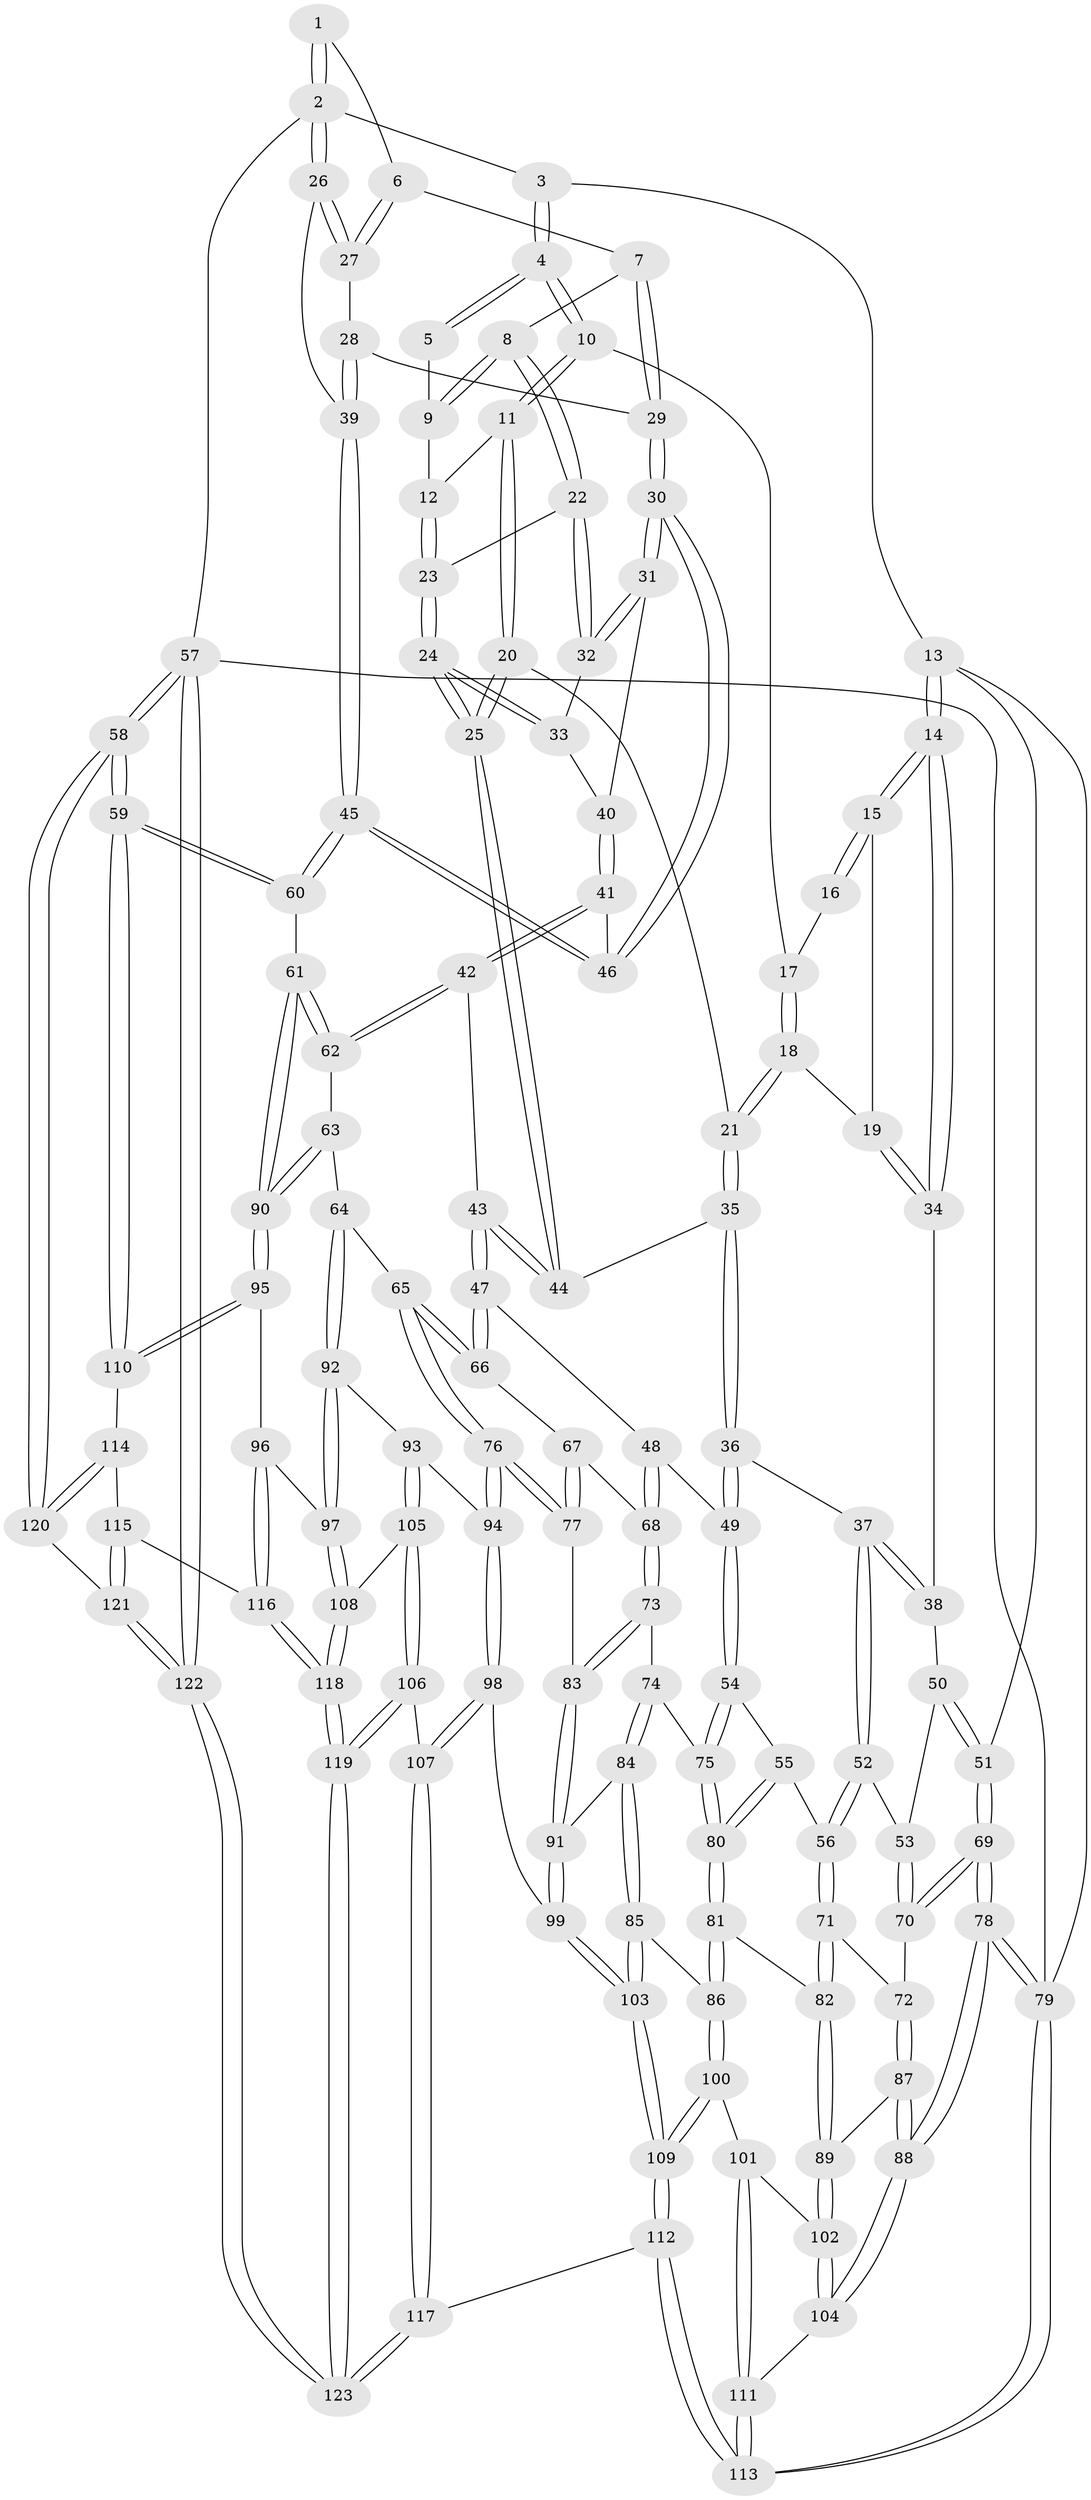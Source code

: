 // Generated by graph-tools (version 1.1) at 2025/11/02/27/25 16:11:58]
// undirected, 123 vertices, 304 edges
graph export_dot {
graph [start="1"]
  node [color=gray90,style=filled];
  1 [pos="+0.9406074796014309+0"];
  2 [pos="+1+0"];
  3 [pos="+0.10693067314753259+0"];
  4 [pos="+0.4104960365191797+0"];
  5 [pos="+0.7886495488959904+0"];
  6 [pos="+0.8806718398125915+0.09894969830484779"];
  7 [pos="+0.8705021307653894+0.10519872083349299"];
  8 [pos="+0.7705118662786161+0.09947238246930848"];
  9 [pos="+0.7575700508045609+0"];
  10 [pos="+0.41050575047239934+0"];
  11 [pos="+0.4244817319922066+0"];
  12 [pos="+0.5901899335158023+0.0746417998235252"];
  13 [pos="+0+0.20548831397556008"];
  14 [pos="+0+0.2021787331050483"];
  15 [pos="+0.06549232760342476+0.05814855538165192"];
  16 [pos="+0.08922730483341496+0.008984515836041275"];
  17 [pos="+0.18445795634676035+0.052899456284903223"];
  18 [pos="+0.18564315822032307+0.15652942317768587"];
  19 [pos="+0.1634742343444672+0.15850924417272894"];
  20 [pos="+0.39555826163240654+0.04000676527110576"];
  21 [pos="+0.2985472175282475+0.19742228893852468"];
  22 [pos="+0.7505404705115823+0.12315208050189888"];
  23 [pos="+0.5993650288666311+0.0879360844255304"];
  24 [pos="+0.5813325253112529+0.23524987265343913"];
  25 [pos="+0.5501227575501049+0.2665505396321316"];
  26 [pos="+1+0"];
  27 [pos="+1+0.09682873532534475"];
  28 [pos="+0.919449373975617+0.2207412396338385"];
  29 [pos="+0.8995439046681303+0.2343153070755553"];
  30 [pos="+0.8668954226840894+0.31912371983135157"];
  31 [pos="+0.8469084106638225+0.2952262774006479"];
  32 [pos="+0.7503881443473591+0.12483690449267953"];
  33 [pos="+0.6847876116861941+0.22114950591639362"];
  34 [pos="+0.03285788330867841+0.2566160527723792"];
  35 [pos="+0.30917782366410784+0.2645360156174451"];
  36 [pos="+0.2658045633140502+0.366412281693442"];
  37 [pos="+0.1968016419052582+0.37477440286531616"];
  38 [pos="+0.12409852846537464+0.350887478177257"];
  39 [pos="+1+0.18723140186424445"];
  40 [pos="+0.6870197167773011+0.22440697552202873"];
  41 [pos="+0.7423631346466834+0.423690114054795"];
  42 [pos="+0.7353642538164136+0.4275111625984316"];
  43 [pos="+0.5803685431655887+0.4351211735634634"];
  44 [pos="+0.5382964611625719+0.2987067488344315"];
  45 [pos="+1+0.5193763499301196"];
  46 [pos="+0.8761866564805325+0.38510692233687327"];
  47 [pos="+0.578596777086113+0.4372894143470921"];
  48 [pos="+0.4140106508786441+0.4755122618836372"];
  49 [pos="+0.3304704177241835+0.4717675163537687"];
  50 [pos="+0.06291665752017918+0.41283333145934115"];
  51 [pos="+0+0.3078101789784342"];
  52 [pos="+0.14783002365031211+0.46770418024237026"];
  53 [pos="+0.014808163708337261+0.513155369931481"];
  54 [pos="+0.32276951647707014+0.4920387836659944"];
  55 [pos="+0.22061253869770509+0.5507048291008841"];
  56 [pos="+0.1571178239315246+0.5598398966256053"];
  57 [pos="+1+1"];
  58 [pos="+1+1"];
  59 [pos="+1+0.8931456189266497"];
  60 [pos="+1+0.558927560927659"];
  61 [pos="+0.946238131208781+0.6803192849920386"];
  62 [pos="+0.7489964205559053+0.5509357929071284"];
  63 [pos="+0.7146144167825146+0.6464186272895007"];
  64 [pos="+0.6469559460660569+0.6576793102627723"];
  65 [pos="+0.6437640703005816+0.6565954358665421"];
  66 [pos="+0.5784443460078349+0.4619154979217711"];
  67 [pos="+0.5707126879962737+0.4786961821348971"];
  68 [pos="+0.4554589645025817+0.6285557152396288"];
  69 [pos="+0+0.5326294825813918"];
  70 [pos="+0+0.5404615783581025"];
  71 [pos="+0.10722626389172257+0.6103230137094525"];
  72 [pos="+0.08654417595001974+0.6100666046708817"];
  73 [pos="+0.4529209186696168+0.6548968322215931"];
  74 [pos="+0.3409301189179188+0.6225723598720363"];
  75 [pos="+0.3301586461722141+0.6116101137118958"];
  76 [pos="+0.5410194553435161+0.7055745840322256"];
  77 [pos="+0.5103253778271267+0.6872637956171694"];
  78 [pos="+0+0.8293240863994852"];
  79 [pos="+0+1"];
  80 [pos="+0.2314172761611417+0.6756490957570522"];
  81 [pos="+0.218291150774867+0.6903086803178367"];
  82 [pos="+0.18502532201327385+0.6800047824135557"];
  83 [pos="+0.47173246536614744+0.679768912964721"];
  84 [pos="+0.3490636819110627+0.7509092015209818"];
  85 [pos="+0.32729044327874635+0.7749988136416307"];
  86 [pos="+0.23925236563699742+0.7417406571922984"];
  87 [pos="+0.032260374236631306+0.7537471489445529"];
  88 [pos="+0+0.822983946175766"];
  89 [pos="+0.08781898556947623+0.7785687639111883"];
  90 [pos="+0.8672927049691844+0.7491843252557162"];
  91 [pos="+0.4257236017955016+0.7309240841320497"];
  92 [pos="+0.6625941299407878+0.719144606289724"];
  93 [pos="+0.5826107482686586+0.7931929987652995"];
  94 [pos="+0.5511480785811711+0.775971774386913"];
  95 [pos="+0.8656484643182957+0.7529203488064432"];
  96 [pos="+0.7449594174710213+0.8286659797018301"];
  97 [pos="+0.7099045818970545+0.8377754615962185"];
  98 [pos="+0.4741577746483507+0.8592263196888941"];
  99 [pos="+0.4664694034683461+0.8576495296020507"];
  100 [pos="+0.17116061271443123+0.8431277434575513"];
  101 [pos="+0.16065170732369105+0.8413425958503544"];
  102 [pos="+0.12984326444055247+0.8297193662838878"];
  103 [pos="+0.3503360999698477+0.8771409337248867"];
  104 [pos="+0.049042219433230554+0.8957027950326105"];
  105 [pos="+0.6595746286405821+0.8452387456383234"];
  106 [pos="+0.5853994973454943+0.9254207282522423"];
  107 [pos="+0.5162893786085371+0.9215201794505706"];
  108 [pos="+0.708429395250462+0.8388256588238764"];
  109 [pos="+0.2794177200137907+0.9818174393492256"];
  110 [pos="+0.8979920385190724+0.8492061622950695"];
  111 [pos="+0.08305526991746205+0.9650051983910704"];
  112 [pos="+0.2617829125596393+1"];
  113 [pos="+0.15083978395779366+1"];
  114 [pos="+0.9109695014296847+0.9028722588396415"];
  115 [pos="+0.8250698232405014+0.9466885296478688"];
  116 [pos="+0.8075656634712189+0.950318416749447"];
  117 [pos="+0.381518162049781+1"];
  118 [pos="+0.7139951213347644+1"];
  119 [pos="+0.7034724406611744+1"];
  120 [pos="+0.9167984630715565+0.9103544906752262"];
  121 [pos="+0.8806351609350993+1"];
  122 [pos="+0.8372475710215916+1"];
  123 [pos="+0.7082382987722695+1"];
  1 -- 2;
  1 -- 2;
  1 -- 6;
  2 -- 3;
  2 -- 26;
  2 -- 26;
  2 -- 57;
  3 -- 4;
  3 -- 4;
  3 -- 13;
  4 -- 5;
  4 -- 5;
  4 -- 10;
  4 -- 10;
  5 -- 9;
  6 -- 7;
  6 -- 27;
  6 -- 27;
  7 -- 8;
  7 -- 29;
  7 -- 29;
  8 -- 9;
  8 -- 9;
  8 -- 22;
  8 -- 22;
  9 -- 12;
  10 -- 11;
  10 -- 11;
  10 -- 17;
  11 -- 12;
  11 -- 20;
  11 -- 20;
  12 -- 23;
  12 -- 23;
  13 -- 14;
  13 -- 14;
  13 -- 51;
  13 -- 79;
  14 -- 15;
  14 -- 15;
  14 -- 34;
  14 -- 34;
  15 -- 16;
  15 -- 16;
  15 -- 19;
  16 -- 17;
  17 -- 18;
  17 -- 18;
  18 -- 19;
  18 -- 21;
  18 -- 21;
  19 -- 34;
  19 -- 34;
  20 -- 21;
  20 -- 25;
  20 -- 25;
  21 -- 35;
  21 -- 35;
  22 -- 23;
  22 -- 32;
  22 -- 32;
  23 -- 24;
  23 -- 24;
  24 -- 25;
  24 -- 25;
  24 -- 33;
  24 -- 33;
  25 -- 44;
  25 -- 44;
  26 -- 27;
  26 -- 27;
  26 -- 39;
  27 -- 28;
  28 -- 29;
  28 -- 39;
  28 -- 39;
  29 -- 30;
  29 -- 30;
  30 -- 31;
  30 -- 31;
  30 -- 46;
  30 -- 46;
  31 -- 32;
  31 -- 32;
  31 -- 40;
  32 -- 33;
  33 -- 40;
  34 -- 38;
  35 -- 36;
  35 -- 36;
  35 -- 44;
  36 -- 37;
  36 -- 49;
  36 -- 49;
  37 -- 38;
  37 -- 38;
  37 -- 52;
  37 -- 52;
  38 -- 50;
  39 -- 45;
  39 -- 45;
  40 -- 41;
  40 -- 41;
  41 -- 42;
  41 -- 42;
  41 -- 46;
  42 -- 43;
  42 -- 62;
  42 -- 62;
  43 -- 44;
  43 -- 44;
  43 -- 47;
  43 -- 47;
  45 -- 46;
  45 -- 46;
  45 -- 60;
  45 -- 60;
  47 -- 48;
  47 -- 66;
  47 -- 66;
  48 -- 49;
  48 -- 68;
  48 -- 68;
  49 -- 54;
  49 -- 54;
  50 -- 51;
  50 -- 51;
  50 -- 53;
  51 -- 69;
  51 -- 69;
  52 -- 53;
  52 -- 56;
  52 -- 56;
  53 -- 70;
  53 -- 70;
  54 -- 55;
  54 -- 75;
  54 -- 75;
  55 -- 56;
  55 -- 80;
  55 -- 80;
  56 -- 71;
  56 -- 71;
  57 -- 58;
  57 -- 58;
  57 -- 122;
  57 -- 122;
  57 -- 79;
  58 -- 59;
  58 -- 59;
  58 -- 120;
  58 -- 120;
  59 -- 60;
  59 -- 60;
  59 -- 110;
  59 -- 110;
  60 -- 61;
  61 -- 62;
  61 -- 62;
  61 -- 90;
  61 -- 90;
  62 -- 63;
  63 -- 64;
  63 -- 90;
  63 -- 90;
  64 -- 65;
  64 -- 92;
  64 -- 92;
  65 -- 66;
  65 -- 66;
  65 -- 76;
  65 -- 76;
  66 -- 67;
  67 -- 68;
  67 -- 77;
  67 -- 77;
  68 -- 73;
  68 -- 73;
  69 -- 70;
  69 -- 70;
  69 -- 78;
  69 -- 78;
  70 -- 72;
  71 -- 72;
  71 -- 82;
  71 -- 82;
  72 -- 87;
  72 -- 87;
  73 -- 74;
  73 -- 83;
  73 -- 83;
  74 -- 75;
  74 -- 84;
  74 -- 84;
  75 -- 80;
  75 -- 80;
  76 -- 77;
  76 -- 77;
  76 -- 94;
  76 -- 94;
  77 -- 83;
  78 -- 79;
  78 -- 79;
  78 -- 88;
  78 -- 88;
  79 -- 113;
  79 -- 113;
  80 -- 81;
  80 -- 81;
  81 -- 82;
  81 -- 86;
  81 -- 86;
  82 -- 89;
  82 -- 89;
  83 -- 91;
  83 -- 91;
  84 -- 85;
  84 -- 85;
  84 -- 91;
  85 -- 86;
  85 -- 103;
  85 -- 103;
  86 -- 100;
  86 -- 100;
  87 -- 88;
  87 -- 88;
  87 -- 89;
  88 -- 104;
  88 -- 104;
  89 -- 102;
  89 -- 102;
  90 -- 95;
  90 -- 95;
  91 -- 99;
  91 -- 99;
  92 -- 93;
  92 -- 97;
  92 -- 97;
  93 -- 94;
  93 -- 105;
  93 -- 105;
  94 -- 98;
  94 -- 98;
  95 -- 96;
  95 -- 110;
  95 -- 110;
  96 -- 97;
  96 -- 116;
  96 -- 116;
  97 -- 108;
  97 -- 108;
  98 -- 99;
  98 -- 107;
  98 -- 107;
  99 -- 103;
  99 -- 103;
  100 -- 101;
  100 -- 109;
  100 -- 109;
  101 -- 102;
  101 -- 111;
  101 -- 111;
  102 -- 104;
  102 -- 104;
  103 -- 109;
  103 -- 109;
  104 -- 111;
  105 -- 106;
  105 -- 106;
  105 -- 108;
  106 -- 107;
  106 -- 119;
  106 -- 119;
  107 -- 117;
  107 -- 117;
  108 -- 118;
  108 -- 118;
  109 -- 112;
  109 -- 112;
  110 -- 114;
  111 -- 113;
  111 -- 113;
  112 -- 113;
  112 -- 113;
  112 -- 117;
  114 -- 115;
  114 -- 120;
  114 -- 120;
  115 -- 116;
  115 -- 121;
  115 -- 121;
  116 -- 118;
  116 -- 118;
  117 -- 123;
  117 -- 123;
  118 -- 119;
  118 -- 119;
  119 -- 123;
  119 -- 123;
  120 -- 121;
  121 -- 122;
  121 -- 122;
  122 -- 123;
  122 -- 123;
}
